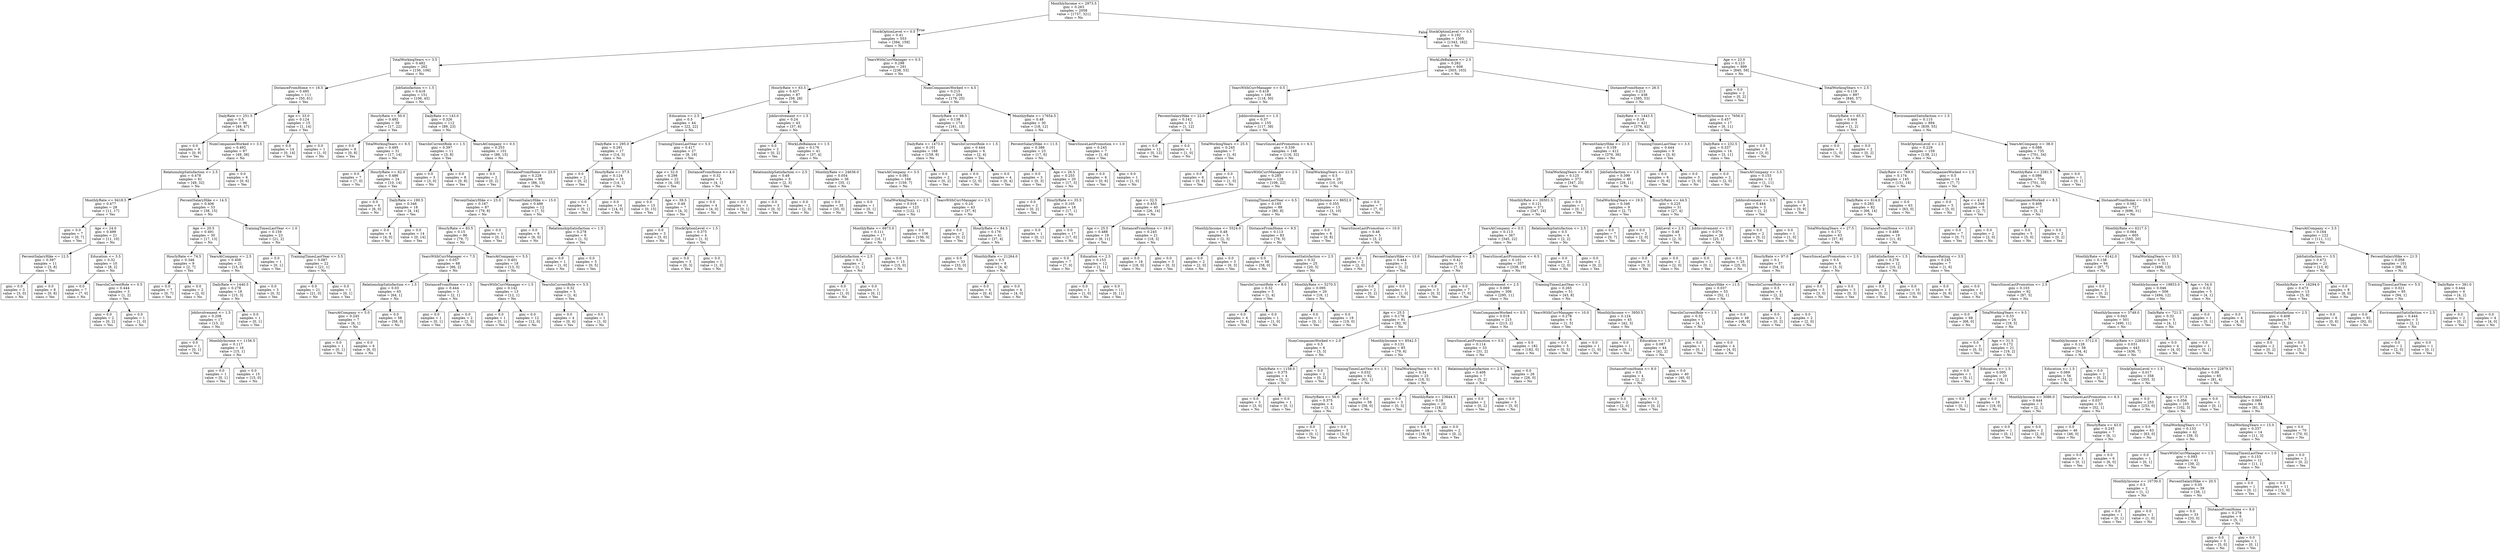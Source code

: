 digraph Tree {
node [shape=box] ;
0 [label="MonthlyIncome <= 2973.5\ngini = 0.263\nsamples = 2058\nvalue = [1737, 321]\nclass = No"] ;
1 [label="StockOptionLevel <= 0.5\ngini = 0.41\nsamples = 553\nvalue = [394, 159]\nclass = No"] ;
0 -> 1 [labeldistance=2.5, labelangle=45, headlabel="True"] ;
2 [label="TotalWorkingYears <= 3.5\ngini = 0.482\nsamples = 262\nvalue = [156, 106]\nclass = No"] ;
1 -> 2 ;
3 [label="DistanceFromHome <= 16.5\ngini = 0.495\nsamples = 111\nvalue = [50, 61]\nclass = Yes"] ;
2 -> 3 ;
4 [label="DailyRate <= 251.5\ngini = 0.5\nsamples = 96\nvalue = [49, 47]\nclass = No"] ;
3 -> 4 ;
5 [label="gini = 0.0\nsamples = 9\nvalue = [0, 9]\nclass = Yes"] ;
4 -> 5 ;
6 [label="NumCompaniesWorked <= 3.5\ngini = 0.492\nsamples = 87\nvalue = [49, 38]\nclass = No"] ;
4 -> 6 ;
7 [label="RelationshipSatisfaction <= 2.5\ngini = 0.478\nsamples = 81\nvalue = [49, 32]\nclass = No"] ;
6 -> 7 ;
8 [label="MonthlyRate <= 9418.5\ngini = 0.477\nsamples = 28\nvalue = [11, 17]\nclass = Yes"] ;
7 -> 8 ;
9 [label="gini = 0.0\nsamples = 7\nvalue = [0, 7]\nclass = Yes"] ;
8 -> 9 ;
10 [label="Age <= 24.0\ngini = 0.499\nsamples = 21\nvalue = [11, 10]\nclass = No"] ;
8 -> 10 ;
11 [label="PercentSalaryHike <= 12.5\ngini = 0.397\nsamples = 11\nvalue = [3, 8]\nclass = Yes"] ;
10 -> 11 ;
12 [label="gini = 0.0\nsamples = 3\nvalue = [3, 0]\nclass = No"] ;
11 -> 12 ;
13 [label="gini = 0.0\nsamples = 8\nvalue = [0, 8]\nclass = Yes"] ;
11 -> 13 ;
14 [label="Education <= 3.5\ngini = 0.32\nsamples = 10\nvalue = [8, 2]\nclass = No"] ;
10 -> 14 ;
15 [label="gini = 0.0\nsamples = 7\nvalue = [7, 0]\nclass = No"] ;
14 -> 15 ;
16 [label="YearsInCurrentRole <= 0.5\ngini = 0.444\nsamples = 3\nvalue = [1, 2]\nclass = Yes"] ;
14 -> 16 ;
17 [label="gini = 0.0\nsamples = 2\nvalue = [0, 2]\nclass = Yes"] ;
16 -> 17 ;
18 [label="gini = 0.0\nsamples = 1\nvalue = [1, 0]\nclass = No"] ;
16 -> 18 ;
19 [label="PercentSalaryHike <= 14.5\ngini = 0.406\nsamples = 53\nvalue = [38, 15]\nclass = No"] ;
7 -> 19 ;
20 [label="Age <= 20.5\ngini = 0.491\nsamples = 30\nvalue = [17, 13]\nclass = No"] ;
19 -> 20 ;
21 [label="HourlyRate <= 74.5\ngini = 0.346\nsamples = 9\nvalue = [2, 7]\nclass = Yes"] ;
20 -> 21 ;
22 [label="gini = 0.0\nsamples = 7\nvalue = [0, 7]\nclass = Yes"] ;
21 -> 22 ;
23 [label="gini = 0.0\nsamples = 2\nvalue = [2, 0]\nclass = No"] ;
21 -> 23 ;
24 [label="YearsAtCompany <= 2.5\ngini = 0.408\nsamples = 21\nvalue = [15, 6]\nclass = No"] ;
20 -> 24 ;
25 [label="DailyRate <= 1440.5\ngini = 0.278\nsamples = 18\nvalue = [15, 3]\nclass = No"] ;
24 -> 25 ;
26 [label="JobInvolvement <= 1.5\ngini = 0.208\nsamples = 17\nvalue = [15, 2]\nclass = No"] ;
25 -> 26 ;
27 [label="gini = 0.0\nsamples = 1\nvalue = [0, 1]\nclass = Yes"] ;
26 -> 27 ;
28 [label="MonthlyIncome <= 1156.5\ngini = 0.117\nsamples = 16\nvalue = [15, 1]\nclass = No"] ;
26 -> 28 ;
29 [label="gini = 0.0\nsamples = 1\nvalue = [0, 1]\nclass = Yes"] ;
28 -> 29 ;
30 [label="gini = 0.0\nsamples = 15\nvalue = [15, 0]\nclass = No"] ;
28 -> 30 ;
31 [label="gini = 0.0\nsamples = 1\nvalue = [0, 1]\nclass = Yes"] ;
25 -> 31 ;
32 [label="gini = 0.0\nsamples = 3\nvalue = [0, 3]\nclass = Yes"] ;
24 -> 32 ;
33 [label="TrainingTimesLastYear <= 1.0\ngini = 0.159\nsamples = 23\nvalue = [21, 2]\nclass = No"] ;
19 -> 33 ;
34 [label="gini = 0.0\nsamples = 1\nvalue = [0, 1]\nclass = Yes"] ;
33 -> 34 ;
35 [label="TrainingTimesLastYear <= 5.5\ngini = 0.087\nsamples = 22\nvalue = [21, 1]\nclass = No"] ;
33 -> 35 ;
36 [label="gini = 0.0\nsamples = 21\nvalue = [21, 0]\nclass = No"] ;
35 -> 36 ;
37 [label="gini = 0.0\nsamples = 1\nvalue = [0, 1]\nclass = Yes"] ;
35 -> 37 ;
38 [label="gini = 0.0\nsamples = 6\nvalue = [0, 6]\nclass = Yes"] ;
6 -> 38 ;
39 [label="Age <= 33.0\ngini = 0.124\nsamples = 15\nvalue = [1, 14]\nclass = Yes"] ;
3 -> 39 ;
40 [label="gini = 0.0\nsamples = 14\nvalue = [0, 14]\nclass = Yes"] ;
39 -> 40 ;
41 [label="gini = 0.0\nsamples = 1\nvalue = [1, 0]\nclass = No"] ;
39 -> 41 ;
42 [label="JobSatisfaction <= 1.5\ngini = 0.418\nsamples = 151\nvalue = [106, 45]\nclass = No"] ;
2 -> 42 ;
43 [label="HourlyRate <= 50.0\ngini = 0.492\nsamples = 39\nvalue = [17, 22]\nclass = Yes"] ;
42 -> 43 ;
44 [label="gini = 0.0\nsamples = 8\nvalue = [0, 8]\nclass = Yes"] ;
43 -> 44 ;
45 [label="TotalWorkingYears <= 6.5\ngini = 0.495\nsamples = 31\nvalue = [17, 14]\nclass = No"] ;
43 -> 45 ;
46 [label="gini = 0.0\nsamples = 7\nvalue = [7, 0]\nclass = No"] ;
45 -> 46 ;
47 [label="HourlyRate <= 62.0\ngini = 0.486\nsamples = 24\nvalue = [10, 14]\nclass = Yes"] ;
45 -> 47 ;
48 [label="gini = 0.0\nsamples = 6\nvalue = [6, 0]\nclass = No"] ;
47 -> 48 ;
49 [label="DailyRate <= 190.5\ngini = 0.346\nsamples = 18\nvalue = [4, 14]\nclass = Yes"] ;
47 -> 49 ;
50 [label="gini = 0.0\nsamples = 4\nvalue = [4, 0]\nclass = No"] ;
49 -> 50 ;
51 [label="gini = 0.0\nsamples = 14\nvalue = [0, 14]\nclass = Yes"] ;
49 -> 51 ;
52 [label="DailyRate <= 143.0\ngini = 0.326\nsamples = 112\nvalue = [89, 23]\nclass = No"] ;
42 -> 52 ;
53 [label="YearsInCurrentRole <= 1.5\ngini = 0.397\nsamples = 11\nvalue = [3, 8]\nclass = Yes"] ;
52 -> 53 ;
54 [label="gini = 0.0\nsamples = 3\nvalue = [3, 0]\nclass = No"] ;
53 -> 54 ;
55 [label="gini = 0.0\nsamples = 8\nvalue = [0, 8]\nclass = Yes"] ;
53 -> 55 ;
56 [label="YearsAtCompany <= 0.5\ngini = 0.253\nsamples = 101\nvalue = [86, 15]\nclass = No"] ;
52 -> 56 ;
57 [label="gini = 0.0\nsamples = 2\nvalue = [0, 2]\nclass = Yes"] ;
56 -> 57 ;
58 [label="DistanceFromHome <= 23.5\ngini = 0.228\nsamples = 99\nvalue = [86, 13]\nclass = No"] ;
56 -> 58 ;
59 [label="PercentSalaryHike <= 23.0\ngini = 0.167\nsamples = 87\nvalue = [79, 8]\nclass = No"] ;
58 -> 59 ;
60 [label="HourlyRate <= 83.5\ngini = 0.15\nsamples = 86\nvalue = [79, 7]\nclass = No"] ;
59 -> 60 ;
61 [label="YearsWithCurrManager <= 7.5\ngini = 0.057\nsamples = 68\nvalue = [66, 2]\nclass = No"] ;
60 -> 61 ;
62 [label="RelationshipSatisfaction <= 1.5\ngini = 0.03\nsamples = 65\nvalue = [64, 1]\nclass = No"] ;
61 -> 62 ;
63 [label="YearsAtCompany <= 5.0\ngini = 0.245\nsamples = 7\nvalue = [6, 1]\nclass = No"] ;
62 -> 63 ;
64 [label="gini = 0.0\nsamples = 1\nvalue = [0, 1]\nclass = Yes"] ;
63 -> 64 ;
65 [label="gini = 0.0\nsamples = 6\nvalue = [6, 0]\nclass = No"] ;
63 -> 65 ;
66 [label="gini = 0.0\nsamples = 58\nvalue = [58, 0]\nclass = No"] ;
62 -> 66 ;
67 [label="DistanceFromHome <= 1.5\ngini = 0.444\nsamples = 3\nvalue = [2, 1]\nclass = No"] ;
61 -> 67 ;
68 [label="gini = 0.0\nsamples = 1\nvalue = [0, 1]\nclass = Yes"] ;
67 -> 68 ;
69 [label="gini = 0.0\nsamples = 2\nvalue = [2, 0]\nclass = No"] ;
67 -> 69 ;
70 [label="YearsAtCompany <= 5.5\ngini = 0.401\nsamples = 18\nvalue = [13, 5]\nclass = No"] ;
60 -> 70 ;
71 [label="YearsWithCurrManager <= 1.5\ngini = 0.142\nsamples = 13\nvalue = [12, 1]\nclass = No"] ;
70 -> 71 ;
72 [label="gini = 0.0\nsamples = 1\nvalue = [0, 1]\nclass = Yes"] ;
71 -> 72 ;
73 [label="gini = 0.0\nsamples = 12\nvalue = [12, 0]\nclass = No"] ;
71 -> 73 ;
74 [label="YearsInCurrentRole <= 5.5\ngini = 0.32\nsamples = 5\nvalue = [1, 4]\nclass = Yes"] ;
70 -> 74 ;
75 [label="gini = 0.0\nsamples = 4\nvalue = [0, 4]\nclass = Yes"] ;
74 -> 75 ;
76 [label="gini = 0.0\nsamples = 1\nvalue = [1, 0]\nclass = No"] ;
74 -> 76 ;
77 [label="gini = 0.0\nsamples = 1\nvalue = [0, 1]\nclass = Yes"] ;
59 -> 77 ;
78 [label="PercentSalaryHike <= 15.0\ngini = 0.486\nsamples = 12\nvalue = [7, 5]\nclass = No"] ;
58 -> 78 ;
79 [label="gini = 0.0\nsamples = 6\nvalue = [6, 0]\nclass = No"] ;
78 -> 79 ;
80 [label="RelationshipSatisfaction <= 1.5\ngini = 0.278\nsamples = 6\nvalue = [1, 5]\nclass = Yes"] ;
78 -> 80 ;
81 [label="gini = 0.0\nsamples = 1\nvalue = [1, 0]\nclass = No"] ;
80 -> 81 ;
82 [label="gini = 0.0\nsamples = 5\nvalue = [0, 5]\nclass = Yes"] ;
80 -> 82 ;
83 [label="YearsWithCurrManager <= 0.5\ngini = 0.298\nsamples = 291\nvalue = [238, 53]\nclass = No"] ;
1 -> 83 ;
84 [label="HourlyRate <= 63.5\ngini = 0.437\nsamples = 87\nvalue = [59, 28]\nclass = No"] ;
83 -> 84 ;
85 [label="Education <= 2.5\ngini = 0.5\nsamples = 44\nvalue = [22, 22]\nclass = No"] ;
84 -> 85 ;
86 [label="DailyRate <= 295.0\ngini = 0.291\nsamples = 17\nvalue = [14, 3]\nclass = No"] ;
85 -> 86 ;
87 [label="gini = 0.0\nsamples = 2\nvalue = [0, 2]\nclass = Yes"] ;
86 -> 87 ;
88 [label="HourlyRate <= 37.5\ngini = 0.124\nsamples = 15\nvalue = [14, 1]\nclass = No"] ;
86 -> 88 ;
89 [label="gini = 0.0\nsamples = 1\nvalue = [0, 1]\nclass = Yes"] ;
88 -> 89 ;
90 [label="gini = 0.0\nsamples = 14\nvalue = [14, 0]\nclass = No"] ;
88 -> 90 ;
91 [label="TrainingTimesLastYear <= 5.5\ngini = 0.417\nsamples = 27\nvalue = [8, 19]\nclass = Yes"] ;
85 -> 91 ;
92 [label="Age <= 32.0\ngini = 0.298\nsamples = 22\nvalue = [4, 18]\nclass = Yes"] ;
91 -> 92 ;
93 [label="gini = 0.0\nsamples = 15\nvalue = [0, 15]\nclass = Yes"] ;
92 -> 93 ;
94 [label="Age <= 39.5\ngini = 0.49\nsamples = 7\nvalue = [4, 3]\nclass = No"] ;
92 -> 94 ;
95 [label="gini = 0.0\nsamples = 3\nvalue = [3, 0]\nclass = No"] ;
94 -> 95 ;
96 [label="StockOptionLevel <= 1.5\ngini = 0.375\nsamples = 4\nvalue = [1, 3]\nclass = Yes"] ;
94 -> 96 ;
97 [label="gini = 0.0\nsamples = 3\nvalue = [0, 3]\nclass = Yes"] ;
96 -> 97 ;
98 [label="gini = 0.0\nsamples = 1\nvalue = [1, 0]\nclass = No"] ;
96 -> 98 ;
99 [label="DistanceFromHome <= 4.0\ngini = 0.32\nsamples = 5\nvalue = [4, 1]\nclass = No"] ;
91 -> 99 ;
100 [label="gini = 0.0\nsamples = 4\nvalue = [4, 0]\nclass = No"] ;
99 -> 100 ;
101 [label="gini = 0.0\nsamples = 1\nvalue = [0, 1]\nclass = Yes"] ;
99 -> 101 ;
102 [label="JobInvolvement <= 1.5\ngini = 0.24\nsamples = 43\nvalue = [37, 6]\nclass = No"] ;
84 -> 102 ;
103 [label="gini = 0.0\nsamples = 2\nvalue = [0, 2]\nclass = Yes"] ;
102 -> 103 ;
104 [label="WorkLifeBalance <= 1.5\ngini = 0.176\nsamples = 41\nvalue = [37, 4]\nclass = No"] ;
102 -> 104 ;
105 [label="RelationshipSatisfaction <= 2.5\ngini = 0.48\nsamples = 5\nvalue = [2, 3]\nclass = Yes"] ;
104 -> 105 ;
106 [label="gini = 0.0\nsamples = 3\nvalue = [0, 3]\nclass = Yes"] ;
105 -> 106 ;
107 [label="gini = 0.0\nsamples = 2\nvalue = [2, 0]\nclass = No"] ;
105 -> 107 ;
108 [label="MonthlyRate <= 24636.0\ngini = 0.054\nsamples = 36\nvalue = [35, 1]\nclass = No"] ;
104 -> 108 ;
109 [label="gini = 0.0\nsamples = 35\nvalue = [35, 0]\nclass = No"] ;
108 -> 109 ;
110 [label="gini = 0.0\nsamples = 1\nvalue = [0, 1]\nclass = Yes"] ;
108 -> 110 ;
111 [label="NumCompaniesWorked <= 4.5\ngini = 0.215\nsamples = 204\nvalue = [179, 25]\nclass = No"] ;
83 -> 111 ;
112 [label="HourlyRate <= 98.5\ngini = 0.138\nsamples = 174\nvalue = [161, 13]\nclass = No"] ;
111 -> 112 ;
113 [label="DailyRate <= 1473.0\ngini = 0.101\nsamples = 168\nvalue = [159, 9]\nclass = No"] ;
112 -> 113 ;
114 [label="YearsAtCompany <= 5.5\ngini = 0.081\nsamples = 166\nvalue = [159, 7]\nclass = No"] ;
113 -> 114 ;
115 [label="TotalWorkingYears <= 2.5\ngini = 0.016\nsamples = 123\nvalue = [122, 1]\nclass = No"] ;
114 -> 115 ;
116 [label="MonthlyRate <= 6973.0\ngini = 0.111\nsamples = 17\nvalue = [16, 1]\nclass = No"] ;
115 -> 116 ;
117 [label="JobSatisfaction <= 2.5\ngini = 0.5\nsamples = 2\nvalue = [1, 1]\nclass = No"] ;
116 -> 117 ;
118 [label="gini = 0.0\nsamples = 1\nvalue = [1, 0]\nclass = No"] ;
117 -> 118 ;
119 [label="gini = 0.0\nsamples = 1\nvalue = [0, 1]\nclass = Yes"] ;
117 -> 119 ;
120 [label="gini = 0.0\nsamples = 15\nvalue = [15, 0]\nclass = No"] ;
116 -> 120 ;
121 [label="gini = 0.0\nsamples = 106\nvalue = [106, 0]\nclass = No"] ;
115 -> 121 ;
122 [label="YearsWithCurrManager <= 2.5\ngini = 0.24\nsamples = 43\nvalue = [37, 6]\nclass = No"] ;
114 -> 122 ;
123 [label="gini = 0.0\nsamples = 2\nvalue = [0, 2]\nclass = Yes"] ;
122 -> 123 ;
124 [label="HourlyRate <= 84.5\ngini = 0.176\nsamples = 41\nvalue = [37, 4]\nclass = No"] ;
122 -> 124 ;
125 [label="gini = 0.0\nsamples = 33\nvalue = [33, 0]\nclass = No"] ;
124 -> 125 ;
126 [label="MonthlyRate <= 21264.0\ngini = 0.5\nsamples = 8\nvalue = [4, 4]\nclass = No"] ;
124 -> 126 ;
127 [label="gini = 0.0\nsamples = 4\nvalue = [0, 4]\nclass = Yes"] ;
126 -> 127 ;
128 [label="gini = 0.0\nsamples = 4\nvalue = [4, 0]\nclass = No"] ;
126 -> 128 ;
129 [label="gini = 0.0\nsamples = 2\nvalue = [0, 2]\nclass = Yes"] ;
113 -> 129 ;
130 [label="YearsInCurrentRole <= 1.5\ngini = 0.444\nsamples = 6\nvalue = [2, 4]\nclass = Yes"] ;
112 -> 130 ;
131 [label="gini = 0.0\nsamples = 2\nvalue = [2, 0]\nclass = No"] ;
130 -> 131 ;
132 [label="gini = 0.0\nsamples = 4\nvalue = [0, 4]\nclass = Yes"] ;
130 -> 132 ;
133 [label="MonthlyRate <= 17654.5\ngini = 0.48\nsamples = 30\nvalue = [18, 12]\nclass = No"] ;
111 -> 133 ;
134 [label="PercentSalaryHike <= 11.5\ngini = 0.386\nsamples = 23\nvalue = [17, 6]\nclass = No"] ;
133 -> 134 ;
135 [label="gini = 0.0\nsamples = 3\nvalue = [0, 3]\nclass = Yes"] ;
134 -> 135 ;
136 [label="Age <= 26.5\ngini = 0.255\nsamples = 20\nvalue = [17, 3]\nclass = No"] ;
134 -> 136 ;
137 [label="gini = 0.0\nsamples = 2\nvalue = [0, 2]\nclass = Yes"] ;
136 -> 137 ;
138 [label="HourlyRate <= 35.5\ngini = 0.105\nsamples = 18\nvalue = [17, 1]\nclass = No"] ;
136 -> 138 ;
139 [label="gini = 0.0\nsamples = 1\nvalue = [0, 1]\nclass = Yes"] ;
138 -> 139 ;
140 [label="gini = 0.0\nsamples = 17\nvalue = [17, 0]\nclass = No"] ;
138 -> 140 ;
141 [label="YearsSinceLastPromotion <= 1.0\ngini = 0.245\nsamples = 7\nvalue = [1, 6]\nclass = Yes"] ;
133 -> 141 ;
142 [label="gini = 0.0\nsamples = 6\nvalue = [0, 6]\nclass = Yes"] ;
141 -> 142 ;
143 [label="gini = 0.0\nsamples = 1\nvalue = [1, 0]\nclass = No"] ;
141 -> 143 ;
144 [label="StockOptionLevel <= 0.5\ngini = 0.192\nsamples = 1505\nvalue = [1343, 162]\nclass = No"] ;
0 -> 144 [labeldistance=2.5, labelangle=-45, headlabel="False"] ;
145 [label="WorkLifeBalance <= 2.5\ngini = 0.282\nsamples = 606\nvalue = [503, 103]\nclass = No"] ;
144 -> 145 ;
146 [label="YearsWithCurrManager <= 0.5\ngini = 0.418\nsamples = 168\nvalue = [118, 50]\nclass = No"] ;
145 -> 146 ;
147 [label="PercentSalaryHike <= 22.0\ngini = 0.142\nsamples = 13\nvalue = [1, 12]\nclass = Yes"] ;
146 -> 147 ;
148 [label="gini = 0.0\nsamples = 12\nvalue = [0, 12]\nclass = Yes"] ;
147 -> 148 ;
149 [label="gini = 0.0\nsamples = 1\nvalue = [1, 0]\nclass = No"] ;
147 -> 149 ;
150 [label="JobInvolvement <= 1.5\ngini = 0.37\nsamples = 155\nvalue = [117, 38]\nclass = No"] ;
146 -> 150 ;
151 [label="TotalWorkingYears <= 25.5\ngini = 0.245\nsamples = 7\nvalue = [1, 6]\nclass = Yes"] ;
150 -> 151 ;
152 [label="gini = 0.0\nsamples = 6\nvalue = [0, 6]\nclass = Yes"] ;
151 -> 152 ;
153 [label="gini = 0.0\nsamples = 1\nvalue = [1, 0]\nclass = No"] ;
151 -> 153 ;
154 [label="YearsSinceLastPromotion <= 6.5\ngini = 0.339\nsamples = 148\nvalue = [116, 32]\nclass = No"] ;
150 -> 154 ;
155 [label="YearsWithCurrManager <= 2.5\ngini = 0.285\nsamples = 128\nvalue = [106, 22]\nclass = No"] ;
154 -> 155 ;
156 [label="Age <= 32.5\ngini = 0.455\nsamples = 40\nvalue = [26, 14]\nclass = No"] ;
155 -> 156 ;
157 [label="Age <= 25.5\ngini = 0.488\nsamples = 19\nvalue = [8, 11]\nclass = Yes"] ;
156 -> 157 ;
158 [label="gini = 0.0\nsamples = 7\nvalue = [7, 0]\nclass = No"] ;
157 -> 158 ;
159 [label="Education <= 2.5\ngini = 0.153\nsamples = 12\nvalue = [1, 11]\nclass = Yes"] ;
157 -> 159 ;
160 [label="gini = 0.0\nsamples = 1\nvalue = [1, 0]\nclass = No"] ;
159 -> 160 ;
161 [label="gini = 0.0\nsamples = 11\nvalue = [0, 11]\nclass = Yes"] ;
159 -> 161 ;
162 [label="DistanceFromHome <= 19.0\ngini = 0.245\nsamples = 21\nvalue = [18, 3]\nclass = No"] ;
156 -> 162 ;
163 [label="gini = 0.0\nsamples = 18\nvalue = [18, 0]\nclass = No"] ;
162 -> 163 ;
164 [label="gini = 0.0\nsamples = 3\nvalue = [0, 3]\nclass = Yes"] ;
162 -> 164 ;
165 [label="TrainingTimesLastYear <= 0.5\ngini = 0.165\nsamples = 88\nvalue = [80, 8]\nclass = No"] ;
155 -> 165 ;
166 [label="MonthlyIncome <= 5524.0\ngini = 0.48\nsamples = 5\nvalue = [2, 3]\nclass = Yes"] ;
165 -> 166 ;
167 [label="gini = 0.0\nsamples = 2\nvalue = [2, 0]\nclass = No"] ;
166 -> 167 ;
168 [label="gini = 0.0\nsamples = 3\nvalue = [0, 3]\nclass = Yes"] ;
166 -> 168 ;
169 [label="DistanceFromHome <= 9.5\ngini = 0.113\nsamples = 83\nvalue = [78, 5]\nclass = No"] ;
165 -> 169 ;
170 [label="gini = 0.0\nsamples = 58\nvalue = [58, 0]\nclass = No"] ;
169 -> 170 ;
171 [label="EnvironmentSatisfaction <= 2.5\ngini = 0.32\nsamples = 25\nvalue = [20, 5]\nclass = No"] ;
169 -> 171 ;
172 [label="YearsInCurrentRole <= 8.0\ngini = 0.32\nsamples = 5\nvalue = [1, 4]\nclass = Yes"] ;
171 -> 172 ;
173 [label="gini = 0.0\nsamples = 4\nvalue = [0, 4]\nclass = Yes"] ;
172 -> 173 ;
174 [label="gini = 0.0\nsamples = 1\nvalue = [1, 0]\nclass = No"] ;
172 -> 174 ;
175 [label="MonthlyRate <= 5270.5\ngini = 0.095\nsamples = 20\nvalue = [19, 1]\nclass = No"] ;
171 -> 175 ;
176 [label="gini = 0.0\nsamples = 1\nvalue = [0, 1]\nclass = Yes"] ;
175 -> 176 ;
177 [label="gini = 0.0\nsamples = 19\nvalue = [19, 0]\nclass = No"] ;
175 -> 177 ;
178 [label="TotalWorkingYears <= 22.5\ngini = 0.5\nsamples = 20\nvalue = [10, 10]\nclass = No"] ;
154 -> 178 ;
179 [label="MonthlyIncome <= 8652.0\ngini = 0.355\nsamples = 13\nvalue = [3, 10]\nclass = Yes"] ;
178 -> 179 ;
180 [label="gini = 0.0\nsamples = 8\nvalue = [0, 8]\nclass = Yes"] ;
179 -> 180 ;
181 [label="YearsSinceLastPromotion <= 10.0\ngini = 0.48\nsamples = 5\nvalue = [3, 2]\nclass = No"] ;
179 -> 181 ;
182 [label="gini = 0.0\nsamples = 2\nvalue = [2, 0]\nclass = No"] ;
181 -> 182 ;
183 [label="PercentSalaryHike <= 13.0\ngini = 0.444\nsamples = 3\nvalue = [1, 2]\nclass = Yes"] ;
181 -> 183 ;
184 [label="gini = 0.0\nsamples = 2\nvalue = [0, 2]\nclass = Yes"] ;
183 -> 184 ;
185 [label="gini = 0.0\nsamples = 1\nvalue = [1, 0]\nclass = No"] ;
183 -> 185 ;
186 [label="gini = 0.0\nsamples = 7\nvalue = [7, 0]\nclass = No"] ;
178 -> 186 ;
187 [label="DistanceFromHome <= 26.5\ngini = 0.213\nsamples = 438\nvalue = [385, 53]\nclass = No"] ;
145 -> 187 ;
188 [label="DailyRate <= 1443.5\ngini = 0.18\nsamples = 421\nvalue = [379, 42]\nclass = No"] ;
187 -> 188 ;
189 [label="PercentSalaryHike <= 21.5\ngini = 0.159\nsamples = 412\nvalue = [376, 36]\nclass = No"] ;
188 -> 189 ;
190 [label="TotalWorkingYears <= 38.5\ngini = 0.125\nsamples = 372\nvalue = [347, 25]\nclass = No"] ;
189 -> 190 ;
191 [label="MonthlyRate <= 26501.5\ngini = 0.121\nsamples = 371\nvalue = [347, 24]\nclass = No"] ;
190 -> 191 ;
192 [label="YearsAtCompany <= 0.5\ngini = 0.113\nsamples = 367\nvalue = [345, 22]\nclass = No"] ;
191 -> 192 ;
193 [label="DistanceFromHome <= 2.5\ngini = 0.42\nsamples = 10\nvalue = [7, 3]\nclass = No"] ;
192 -> 193 ;
194 [label="gini = 0.0\nsamples = 3\nvalue = [0, 3]\nclass = Yes"] ;
193 -> 194 ;
195 [label="gini = 0.0\nsamples = 7\nvalue = [7, 0]\nclass = No"] ;
193 -> 195 ;
196 [label="YearsSinceLastPromotion <= 6.5\ngini = 0.101\nsamples = 357\nvalue = [338, 19]\nclass = No"] ;
192 -> 196 ;
197 [label="JobInvolvement <= 2.5\ngini = 0.069\nsamples = 306\nvalue = [295, 11]\nclass = No"] ;
196 -> 197 ;
198 [label="Age <= 25.5\ngini = 0.178\nsamples = 91\nvalue = [82, 9]\nclass = No"] ;
197 -> 198 ;
199 [label="NumCompaniesWorked <= 2.0\ngini = 0.5\nsamples = 6\nvalue = [3, 3]\nclass = No"] ;
198 -> 199 ;
200 [label="DailyRate <= 1158.0\ngini = 0.375\nsamples = 4\nvalue = [3, 1]\nclass = No"] ;
199 -> 200 ;
201 [label="gini = 0.0\nsamples = 3\nvalue = [3, 0]\nclass = No"] ;
200 -> 201 ;
202 [label="gini = 0.0\nsamples = 1\nvalue = [0, 1]\nclass = Yes"] ;
200 -> 202 ;
203 [label="gini = 0.0\nsamples = 2\nvalue = [0, 2]\nclass = Yes"] ;
199 -> 203 ;
204 [label="MonthlyIncome <= 8542.5\ngini = 0.131\nsamples = 85\nvalue = [79, 6]\nclass = No"] ;
198 -> 204 ;
205 [label="TrainingTimesLastYear <= 1.5\ngini = 0.032\nsamples = 62\nvalue = [61, 1]\nclass = No"] ;
204 -> 205 ;
206 [label="HourlyRate <= 56.0\ngini = 0.375\nsamples = 4\nvalue = [3, 1]\nclass = No"] ;
205 -> 206 ;
207 [label="gini = 0.0\nsamples = 1\nvalue = [0, 1]\nclass = Yes"] ;
206 -> 207 ;
208 [label="gini = 0.0\nsamples = 3\nvalue = [3, 0]\nclass = No"] ;
206 -> 208 ;
209 [label="gini = 0.0\nsamples = 58\nvalue = [58, 0]\nclass = No"] ;
205 -> 209 ;
210 [label="TotalWorkingYears <= 9.5\ngini = 0.34\nsamples = 23\nvalue = [18, 5]\nclass = No"] ;
204 -> 210 ;
211 [label="gini = 0.0\nsamples = 3\nvalue = [0, 3]\nclass = Yes"] ;
210 -> 211 ;
212 [label="MonthlyRate <= 23844.5\ngini = 0.18\nsamples = 20\nvalue = [18, 2]\nclass = No"] ;
210 -> 212 ;
213 [label="gini = 0.0\nsamples = 18\nvalue = [18, 0]\nclass = No"] ;
212 -> 213 ;
214 [label="gini = 0.0\nsamples = 2\nvalue = [0, 2]\nclass = Yes"] ;
212 -> 214 ;
215 [label="NumCompaniesWorked <= 0.5\ngini = 0.018\nsamples = 215\nvalue = [213, 2]\nclass = No"] ;
197 -> 215 ;
216 [label="YearsSinceLastPromotion <= 0.5\ngini = 0.114\nsamples = 33\nvalue = [31, 2]\nclass = No"] ;
215 -> 216 ;
217 [label="RelationshipSatisfaction <= 2.5\ngini = 0.408\nsamples = 7\nvalue = [5, 2]\nclass = No"] ;
216 -> 217 ;
218 [label="gini = 0.0\nsamples = 2\nvalue = [0, 2]\nclass = Yes"] ;
217 -> 218 ;
219 [label="gini = 0.0\nsamples = 5\nvalue = [5, 0]\nclass = No"] ;
217 -> 219 ;
220 [label="gini = 0.0\nsamples = 26\nvalue = [26, 0]\nclass = No"] ;
216 -> 220 ;
221 [label="gini = 0.0\nsamples = 182\nvalue = [182, 0]\nclass = No"] ;
215 -> 221 ;
222 [label="TrainingTimesLastYear <= 1.5\ngini = 0.265\nsamples = 51\nvalue = [43, 8]\nclass = No"] ;
196 -> 222 ;
223 [label="YearsWithCurrManager <= 10.0\ngini = 0.278\nsamples = 6\nvalue = [1, 5]\nclass = Yes"] ;
222 -> 223 ;
224 [label="gini = 0.0\nsamples = 5\nvalue = [0, 5]\nclass = Yes"] ;
223 -> 224 ;
225 [label="gini = 0.0\nsamples = 1\nvalue = [1, 0]\nclass = No"] ;
223 -> 225 ;
226 [label="MonthlyIncome <= 3950.5\ngini = 0.124\nsamples = 45\nvalue = [42, 3]\nclass = No"] ;
222 -> 226 ;
227 [label="gini = 0.0\nsamples = 1\nvalue = [0, 1]\nclass = Yes"] ;
226 -> 227 ;
228 [label="Education <= 1.5\ngini = 0.087\nsamples = 44\nvalue = [42, 2]\nclass = No"] ;
226 -> 228 ;
229 [label="DistanceFromHome <= 8.0\ngini = 0.5\nsamples = 4\nvalue = [2, 2]\nclass = No"] ;
228 -> 229 ;
230 [label="gini = 0.0\nsamples = 2\nvalue = [2, 0]\nclass = No"] ;
229 -> 230 ;
231 [label="gini = 0.0\nsamples = 2\nvalue = [0, 2]\nclass = Yes"] ;
229 -> 231 ;
232 [label="gini = 0.0\nsamples = 40\nvalue = [40, 0]\nclass = No"] ;
228 -> 232 ;
233 [label="RelationshipSatisfaction <= 2.5\ngini = 0.5\nsamples = 4\nvalue = [2, 2]\nclass = No"] ;
191 -> 233 ;
234 [label="gini = 0.0\nsamples = 2\nvalue = [2, 0]\nclass = No"] ;
233 -> 234 ;
235 [label="gini = 0.0\nsamples = 2\nvalue = [0, 2]\nclass = Yes"] ;
233 -> 235 ;
236 [label="gini = 0.0\nsamples = 1\nvalue = [0, 1]\nclass = Yes"] ;
190 -> 236 ;
237 [label="JobSatisfaction <= 1.5\ngini = 0.399\nsamples = 40\nvalue = [29, 11]\nclass = No"] ;
189 -> 237 ;
238 [label="TotalWorkingYears <= 19.5\ngini = 0.346\nsamples = 9\nvalue = [2, 7]\nclass = Yes"] ;
237 -> 238 ;
239 [label="gini = 0.0\nsamples = 7\nvalue = [0, 7]\nclass = Yes"] ;
238 -> 239 ;
240 [label="gini = 0.0\nsamples = 2\nvalue = [2, 0]\nclass = No"] ;
238 -> 240 ;
241 [label="HourlyRate <= 44.5\ngini = 0.225\nsamples = 31\nvalue = [27, 4]\nclass = No"] ;
237 -> 241 ;
242 [label="JobLevel <= 2.5\ngini = 0.48\nsamples = 5\nvalue = [2, 3]\nclass = Yes"] ;
241 -> 242 ;
243 [label="gini = 0.0\nsamples = 3\nvalue = [0, 3]\nclass = Yes"] ;
242 -> 243 ;
244 [label="gini = 0.0\nsamples = 2\nvalue = [2, 0]\nclass = No"] ;
242 -> 244 ;
245 [label="JobInvolvement <= 1.5\ngini = 0.074\nsamples = 26\nvalue = [25, 1]\nclass = No"] ;
241 -> 245 ;
246 [label="gini = 0.0\nsamples = 1\nvalue = [0, 1]\nclass = Yes"] ;
245 -> 246 ;
247 [label="gini = 0.0\nsamples = 25\nvalue = [25, 0]\nclass = No"] ;
245 -> 247 ;
248 [label="TrainingTimesLastYear <= 3.5\ngini = 0.444\nsamples = 9\nvalue = [3, 6]\nclass = Yes"] ;
188 -> 248 ;
249 [label="gini = 0.0\nsamples = 6\nvalue = [0, 6]\nclass = Yes"] ;
248 -> 249 ;
250 [label="gini = 0.0\nsamples = 3\nvalue = [3, 0]\nclass = No"] ;
248 -> 250 ;
251 [label="MonthlyIncome <= 7656.0\ngini = 0.457\nsamples = 17\nvalue = [6, 11]\nclass = Yes"] ;
187 -> 251 ;
252 [label="DailyRate <= 232.5\ngini = 0.337\nsamples = 14\nvalue = [3, 11]\nclass = Yes"] ;
251 -> 252 ;
253 [label="gini = 0.0\nsamples = 2\nvalue = [2, 0]\nclass = No"] ;
252 -> 253 ;
254 [label="YearsAtCompany <= 3.5\ngini = 0.153\nsamples = 12\nvalue = [1, 11]\nclass = Yes"] ;
252 -> 254 ;
255 [label="JobInvolvement <= 3.5\ngini = 0.444\nsamples = 3\nvalue = [1, 2]\nclass = Yes"] ;
254 -> 255 ;
256 [label="gini = 0.0\nsamples = 2\nvalue = [0, 2]\nclass = Yes"] ;
255 -> 256 ;
257 [label="gini = 0.0\nsamples = 1\nvalue = [1, 0]\nclass = No"] ;
255 -> 257 ;
258 [label="gini = 0.0\nsamples = 9\nvalue = [0, 9]\nclass = Yes"] ;
254 -> 258 ;
259 [label="gini = 0.0\nsamples = 3\nvalue = [3, 0]\nclass = No"] ;
251 -> 259 ;
260 [label="Age <= 23.0\ngini = 0.123\nsamples = 899\nvalue = [840, 59]\nclass = No"] ;
144 -> 260 ;
261 [label="gini = 0.0\nsamples = 2\nvalue = [0, 2]\nclass = Yes"] ;
260 -> 261 ;
262 [label="TotalWorkingYears <= 2.5\ngini = 0.119\nsamples = 897\nvalue = [840, 57]\nclass = No"] ;
260 -> 262 ;
263 [label="HourlyRate <= 65.5\ngini = 0.444\nsamples = 3\nvalue = [1, 2]\nclass = Yes"] ;
262 -> 263 ;
264 [label="gini = 0.0\nsamples = 1\nvalue = [1, 0]\nclass = No"] ;
263 -> 264 ;
265 [label="gini = 0.0\nsamples = 2\nvalue = [0, 2]\nclass = Yes"] ;
263 -> 265 ;
266 [label="EnvironmentSatisfaction <= 1.5\ngini = 0.115\nsamples = 894\nvalue = [839, 55]\nclass = No"] ;
262 -> 266 ;
267 [label="StockOptionLevel <= 2.5\ngini = 0.229\nsamples = 159\nvalue = [138, 21]\nclass = No"] ;
266 -> 267 ;
268 [label="DailyRate <= 769.0\ngini = 0.174\nsamples = 145\nvalue = [131, 14]\nclass = No"] ;
267 -> 268 ;
269 [label="DailyRate <= 614.0\ngini = 0.283\nsamples = 82\nvalue = [68, 14]\nclass = No"] ;
268 -> 269 ;
270 [label="TotalWorkingYears <= 27.5\ngini = 0.172\nsamples = 63\nvalue = [57, 6]\nclass = No"] ;
269 -> 270 ;
271 [label="HourlyRate <= 97.0\ngini = 0.1\nsamples = 57\nvalue = [54, 3]\nclass = No"] ;
270 -> 271 ;
272 [label="PercentSalaryHike <= 11.5\ngini = 0.037\nsamples = 53\nvalue = [52, 1]\nclass = No"] ;
271 -> 272 ;
273 [label="YearsInCurrentRole <= 1.5\ngini = 0.32\nsamples = 5\nvalue = [4, 1]\nclass = No"] ;
272 -> 273 ;
274 [label="gini = 0.0\nsamples = 1\nvalue = [0, 1]\nclass = Yes"] ;
273 -> 274 ;
275 [label="gini = 0.0\nsamples = 4\nvalue = [4, 0]\nclass = No"] ;
273 -> 275 ;
276 [label="gini = 0.0\nsamples = 48\nvalue = [48, 0]\nclass = No"] ;
272 -> 276 ;
277 [label="YearsInCurrentRole <= 4.0\ngini = 0.5\nsamples = 4\nvalue = [2, 2]\nclass = No"] ;
271 -> 277 ;
278 [label="gini = 0.0\nsamples = 2\nvalue = [0, 2]\nclass = Yes"] ;
277 -> 278 ;
279 [label="gini = 0.0\nsamples = 2\nvalue = [2, 0]\nclass = No"] ;
277 -> 279 ;
280 [label="YearsSinceLastPromotion <= 2.5\ngini = 0.5\nsamples = 6\nvalue = [3, 3]\nclass = No"] ;
270 -> 280 ;
281 [label="gini = 0.0\nsamples = 3\nvalue = [3, 0]\nclass = No"] ;
280 -> 281 ;
282 [label="gini = 0.0\nsamples = 3\nvalue = [0, 3]\nclass = Yes"] ;
280 -> 282 ;
283 [label="DistanceFromHome <= 13.0\ngini = 0.488\nsamples = 19\nvalue = [11, 8]\nclass = No"] ;
269 -> 283 ;
284 [label="JobSatisfaction <= 1.5\ngini = 0.278\nsamples = 12\nvalue = [10, 2]\nclass = No"] ;
283 -> 284 ;
285 [label="gini = 0.0\nsamples = 2\nvalue = [0, 2]\nclass = Yes"] ;
284 -> 285 ;
286 [label="gini = 0.0\nsamples = 10\nvalue = [10, 0]\nclass = No"] ;
284 -> 286 ;
287 [label="PerformanceRating <= 3.5\ngini = 0.245\nsamples = 7\nvalue = [1, 6]\nclass = Yes"] ;
283 -> 287 ;
288 [label="gini = 0.0\nsamples = 6\nvalue = [0, 6]\nclass = Yes"] ;
287 -> 288 ;
289 [label="gini = 0.0\nsamples = 1\nvalue = [1, 0]\nclass = No"] ;
287 -> 289 ;
290 [label="gini = 0.0\nsamples = 63\nvalue = [63, 0]\nclass = No"] ;
268 -> 290 ;
291 [label="NumCompaniesWorked <= 1.5\ngini = 0.5\nsamples = 14\nvalue = [7, 7]\nclass = No"] ;
267 -> 291 ;
292 [label="gini = 0.0\nsamples = 5\nvalue = [5, 0]\nclass = No"] ;
291 -> 292 ;
293 [label="Age <= 43.0\ngini = 0.346\nsamples = 9\nvalue = [2, 7]\nclass = Yes"] ;
291 -> 293 ;
294 [label="gini = 0.0\nsamples = 7\nvalue = [0, 7]\nclass = Yes"] ;
293 -> 294 ;
295 [label="gini = 0.0\nsamples = 2\nvalue = [2, 0]\nclass = No"] ;
293 -> 295 ;
296 [label="YearsAtCompany <= 38.0\ngini = 0.088\nsamples = 735\nvalue = [701, 34]\nclass = No"] ;
266 -> 296 ;
297 [label="MonthlyRate <= 2381.5\ngini = 0.086\nsamples = 734\nvalue = [701, 33]\nclass = No"] ;
296 -> 297 ;
298 [label="NumCompaniesWorked <= 8.5\ngini = 0.408\nsamples = 7\nvalue = [5, 2]\nclass = No"] ;
297 -> 298 ;
299 [label="gini = 0.0\nsamples = 5\nvalue = [5, 0]\nclass = No"] ;
298 -> 299 ;
300 [label="gini = 0.0\nsamples = 2\nvalue = [0, 2]\nclass = Yes"] ;
298 -> 300 ;
301 [label="DistanceFromHome <= 19.5\ngini = 0.082\nsamples = 727\nvalue = [696, 31]\nclass = No"] ;
297 -> 301 ;
302 [label="MonthlyRate <= 6217.5\ngini = 0.064\nsamples = 605\nvalue = [585, 20]\nclass = No"] ;
301 -> 302 ;
303 [label="MonthlyRate <= 6142.0\ngini = 0.138\nsamples = 94\nvalue = [87, 7]\nclass = No"] ;
302 -> 303 ;
304 [label="YearsSinceLastPromotion <= 2.5\ngini = 0.103\nsamples = 92\nvalue = [87, 5]\nclass = No"] ;
303 -> 304 ;
305 [label="gini = 0.0\nsamples = 68\nvalue = [68, 0]\nclass = No"] ;
304 -> 305 ;
306 [label="TotalWorkingYears <= 9.5\ngini = 0.33\nsamples = 24\nvalue = [19, 5]\nclass = No"] ;
304 -> 306 ;
307 [label="gini = 0.0\nsamples = 3\nvalue = [0, 3]\nclass = Yes"] ;
306 -> 307 ;
308 [label="Age <= 31.5\ngini = 0.172\nsamples = 21\nvalue = [19, 2]\nclass = No"] ;
306 -> 308 ;
309 [label="gini = 0.0\nsamples = 1\nvalue = [0, 1]\nclass = Yes"] ;
308 -> 309 ;
310 [label="Education <= 1.5\ngini = 0.095\nsamples = 20\nvalue = [19, 1]\nclass = No"] ;
308 -> 310 ;
311 [label="gini = 0.0\nsamples = 1\nvalue = [0, 1]\nclass = Yes"] ;
310 -> 311 ;
312 [label="gini = 0.0\nsamples = 19\nvalue = [19, 0]\nclass = No"] ;
310 -> 312 ;
313 [label="gini = 0.0\nsamples = 2\nvalue = [0, 2]\nclass = Yes"] ;
303 -> 313 ;
314 [label="TotalWorkingYears <= 33.5\ngini = 0.05\nsamples = 511\nvalue = [498, 13]\nclass = No"] ;
302 -> 314 ;
315 [label="MonthlyIncome <= 19853.0\ngini = 0.046\nsamples = 506\nvalue = [494, 12]\nclass = No"] ;
314 -> 315 ;
316 [label="MonthlyIncome <= 3749.0\ngini = 0.043\nsamples = 501\nvalue = [490, 11]\nclass = No"] ;
315 -> 316 ;
317 [label="MonthlyIncome <= 3712.0\ngini = 0.128\nsamples = 58\nvalue = [54, 4]\nclass = No"] ;
316 -> 317 ;
318 [label="Education <= 1.5\ngini = 0.069\nsamples = 56\nvalue = [54, 2]\nclass = No"] ;
317 -> 318 ;
319 [label="MonthlyIncome <= 3086.0\ngini = 0.444\nsamples = 3\nvalue = [2, 1]\nclass = No"] ;
318 -> 319 ;
320 [label="gini = 0.0\nsamples = 1\nvalue = [0, 1]\nclass = Yes"] ;
319 -> 320 ;
321 [label="gini = 0.0\nsamples = 2\nvalue = [2, 0]\nclass = No"] ;
319 -> 321 ;
322 [label="YearsSinceLastPromotion <= 6.5\ngini = 0.037\nsamples = 53\nvalue = [52, 1]\nclass = No"] ;
318 -> 322 ;
323 [label="gini = 0.0\nsamples = 46\nvalue = [46, 0]\nclass = No"] ;
322 -> 323 ;
324 [label="HourlyRate <= 43.0\ngini = 0.245\nsamples = 7\nvalue = [6, 1]\nclass = No"] ;
322 -> 324 ;
325 [label="gini = 0.0\nsamples = 1\nvalue = [0, 1]\nclass = Yes"] ;
324 -> 325 ;
326 [label="gini = 0.0\nsamples = 6\nvalue = [6, 0]\nclass = No"] ;
324 -> 326 ;
327 [label="gini = 0.0\nsamples = 2\nvalue = [0, 2]\nclass = Yes"] ;
317 -> 327 ;
328 [label="MonthlyRate <= 22835.0\ngini = 0.031\nsamples = 443\nvalue = [436, 7]\nclass = No"] ;
316 -> 328 ;
329 [label="StockOptionLevel <= 1.5\ngini = 0.017\nsamples = 358\nvalue = [355, 3]\nclass = No"] ;
328 -> 329 ;
330 [label="gini = 0.0\nsamples = 253\nvalue = [253, 0]\nclass = No"] ;
329 -> 330 ;
331 [label="Age <= 37.5\ngini = 0.056\nsamples = 105\nvalue = [102, 3]\nclass = No"] ;
329 -> 331 ;
332 [label="gini = 0.0\nsamples = 63\nvalue = [63, 0]\nclass = No"] ;
331 -> 332 ;
333 [label="TotalWorkingYears <= 7.5\ngini = 0.133\nsamples = 42\nvalue = [39, 3]\nclass = No"] ;
331 -> 333 ;
334 [label="gini = 0.0\nsamples = 1\nvalue = [0, 1]\nclass = Yes"] ;
333 -> 334 ;
335 [label="YearsWithCurrManager <= 1.5\ngini = 0.093\nsamples = 41\nvalue = [39, 2]\nclass = No"] ;
333 -> 335 ;
336 [label="MonthlyIncome <= 10730.0\ngini = 0.5\nsamples = 2\nvalue = [1, 1]\nclass = No"] ;
335 -> 336 ;
337 [label="gini = 0.0\nsamples = 1\nvalue = [0, 1]\nclass = Yes"] ;
336 -> 337 ;
338 [label="gini = 0.0\nsamples = 1\nvalue = [1, 0]\nclass = No"] ;
336 -> 338 ;
339 [label="PercentSalaryHike <= 20.5\ngini = 0.05\nsamples = 39\nvalue = [38, 1]\nclass = No"] ;
335 -> 339 ;
340 [label="gini = 0.0\nsamples = 33\nvalue = [33, 0]\nclass = No"] ;
339 -> 340 ;
341 [label="DistanceFromHome <= 9.0\ngini = 0.278\nsamples = 6\nvalue = [5, 1]\nclass = No"] ;
339 -> 341 ;
342 [label="gini = 0.0\nsamples = 5\nvalue = [5, 0]\nclass = No"] ;
341 -> 342 ;
343 [label="gini = 0.0\nsamples = 1\nvalue = [0, 1]\nclass = Yes"] ;
341 -> 343 ;
344 [label="MonthlyRate <= 22879.5\ngini = 0.09\nsamples = 85\nvalue = [81, 4]\nclass = No"] ;
328 -> 344 ;
345 [label="gini = 0.0\nsamples = 1\nvalue = [0, 1]\nclass = Yes"] ;
344 -> 345 ;
346 [label="MonthlyRate <= 23454.5\ngini = 0.069\nsamples = 84\nvalue = [81, 3]\nclass = No"] ;
344 -> 346 ;
347 [label="TotalWorkingYears <= 15.0\ngini = 0.337\nsamples = 14\nvalue = [11, 3]\nclass = No"] ;
346 -> 347 ;
348 [label="TrainingTimesLastYear <= 1.0\ngini = 0.153\nsamples = 12\nvalue = [11, 1]\nclass = No"] ;
347 -> 348 ;
349 [label="gini = 0.0\nsamples = 1\nvalue = [0, 1]\nclass = Yes"] ;
348 -> 349 ;
350 [label="gini = 0.0\nsamples = 11\nvalue = [11, 0]\nclass = No"] ;
348 -> 350 ;
351 [label="gini = 0.0\nsamples = 2\nvalue = [0, 2]\nclass = Yes"] ;
347 -> 351 ;
352 [label="gini = 0.0\nsamples = 70\nvalue = [70, 0]\nclass = No"] ;
346 -> 352 ;
353 [label="DailyRate <= 721.5\ngini = 0.32\nsamples = 5\nvalue = [4, 1]\nclass = No"] ;
315 -> 353 ;
354 [label="gini = 0.0\nsamples = 4\nvalue = [4, 0]\nclass = No"] ;
353 -> 354 ;
355 [label="gini = 0.0\nsamples = 1\nvalue = [0, 1]\nclass = Yes"] ;
353 -> 355 ;
356 [label="Age <= 54.0\ngini = 0.32\nsamples = 5\nvalue = [4, 1]\nclass = No"] ;
314 -> 356 ;
357 [label="gini = 0.0\nsamples = 1\nvalue = [0, 1]\nclass = Yes"] ;
356 -> 357 ;
358 [label="gini = 0.0\nsamples = 4\nvalue = [4, 0]\nclass = No"] ;
356 -> 358 ;
359 [label="YearsAtCompany <= 3.5\ngini = 0.164\nsamples = 122\nvalue = [111, 11]\nclass = No"] ;
301 -> 359 ;
360 [label="JobSatisfaction <= 3.5\ngini = 0.472\nsamples = 21\nvalue = [13, 8]\nclass = No"] ;
359 -> 360 ;
361 [label="MonthlyRate <= 16294.0\ngini = 0.473\nsamples = 13\nvalue = [5, 8]\nclass = Yes"] ;
360 -> 361 ;
362 [label="EnvironmentSatisfaction <= 2.5\ngini = 0.408\nsamples = 7\nvalue = [5, 2]\nclass = No"] ;
361 -> 362 ;
363 [label="gini = 0.0\nsamples = 2\nvalue = [0, 2]\nclass = Yes"] ;
362 -> 363 ;
364 [label="gini = 0.0\nsamples = 5\nvalue = [5, 0]\nclass = No"] ;
362 -> 364 ;
365 [label="gini = 0.0\nsamples = 6\nvalue = [0, 6]\nclass = Yes"] ;
361 -> 365 ;
366 [label="gini = 0.0\nsamples = 8\nvalue = [8, 0]\nclass = No"] ;
360 -> 366 ;
367 [label="PercentSalaryHike <= 21.5\ngini = 0.058\nsamples = 101\nvalue = [98, 3]\nclass = No"] ;
359 -> 367 ;
368 [label="TrainingTimesLastYear <= 5.5\ngini = 0.021\nsamples = 95\nvalue = [94, 1]\nclass = No"] ;
367 -> 368 ;
369 [label="gini = 0.0\nsamples = 92\nvalue = [92, 0]\nclass = No"] ;
368 -> 369 ;
370 [label="EnvironmentSatisfaction <= 2.5\ngini = 0.444\nsamples = 3\nvalue = [2, 1]\nclass = No"] ;
368 -> 370 ;
371 [label="gini = 0.0\nsamples = 2\nvalue = [2, 0]\nclass = No"] ;
370 -> 371 ;
372 [label="gini = 0.0\nsamples = 1\nvalue = [0, 1]\nclass = Yes"] ;
370 -> 372 ;
373 [label="DailyRate <= 381.0\ngini = 0.444\nsamples = 6\nvalue = [4, 2]\nclass = No"] ;
367 -> 373 ;
374 [label="gini = 0.0\nsamples = 2\nvalue = [0, 2]\nclass = Yes"] ;
373 -> 374 ;
375 [label="gini = 0.0\nsamples = 4\nvalue = [4, 0]\nclass = No"] ;
373 -> 375 ;
376 [label="gini = 0.0\nsamples = 1\nvalue = [0, 1]\nclass = Yes"] ;
296 -> 376 ;
}